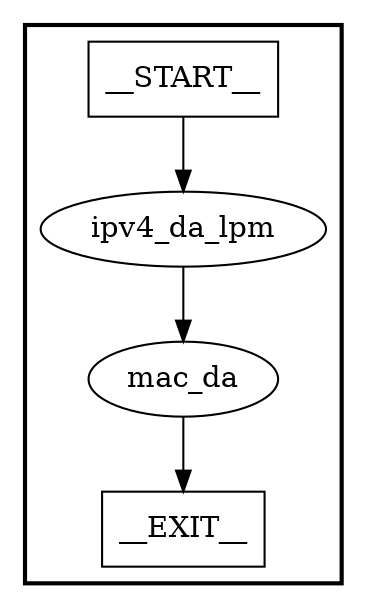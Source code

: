 digraph ingress {
subgraph cluster {
graph [
label="", labeljust=r, style=bold];
0[label=__START__, margin="", shape=rectangle, style=solid];
1[label=__EXIT__, margin="", shape=rectangle, style=solid];
2[label=ipv4_da_lpm, margin="", shape=ellipse, style=solid];
3[label=mac_da, margin="", shape=ellipse, style=solid];
0 -> 2[label=""];
2 -> 3[label=""];
3 -> 1[label=""];
}
}
